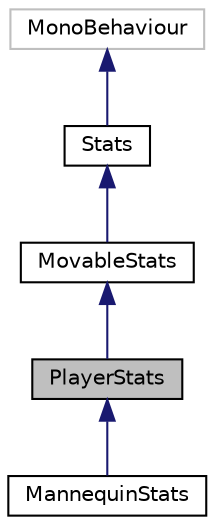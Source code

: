 digraph "PlayerStats"
{
 // INTERACTIVE_SVG=YES
 // LATEX_PDF_SIZE
  bgcolor="transparent";
  edge [fontname="Helvetica",fontsize="10",labelfontname="Helvetica",labelfontsize="10"];
  node [fontname="Helvetica",fontsize="10",shape=record];
  Node1 [label="PlayerStats",height=0.2,width=0.4,color="black", fillcolor="grey75", style="filled", fontcolor="black",tooltip="Player Stats is the main class that controls all the Player Statistics in all time in the game execut..."];
  Node2 -> Node1 [dir="back",color="midnightblue",fontsize="10",style="solid",fontname="Helvetica"];
  Node2 [label="MovableStats",height=0.2,width=0.4,color="black",URL="$class_movable_stats.html",tooltip=" "];
  Node3 -> Node2 [dir="back",color="midnightblue",fontsize="10",style="solid",fontname="Helvetica"];
  Node3 [label="Stats",height=0.2,width=0.4,color="black",URL="$class_stats.html",tooltip=" "];
  Node4 -> Node3 [dir="back",color="midnightblue",fontsize="10",style="solid",fontname="Helvetica"];
  Node4 [label="MonoBehaviour",height=0.2,width=0.4,color="grey75",tooltip=" "];
  Node1 -> Node5 [dir="back",color="midnightblue",fontsize="10",style="solid",fontname="Helvetica"];
  Node5 [label="MannequinStats",height=0.2,width=0.4,color="black",URL="$class_mannequin_stats.html",tooltip=" "];
}
